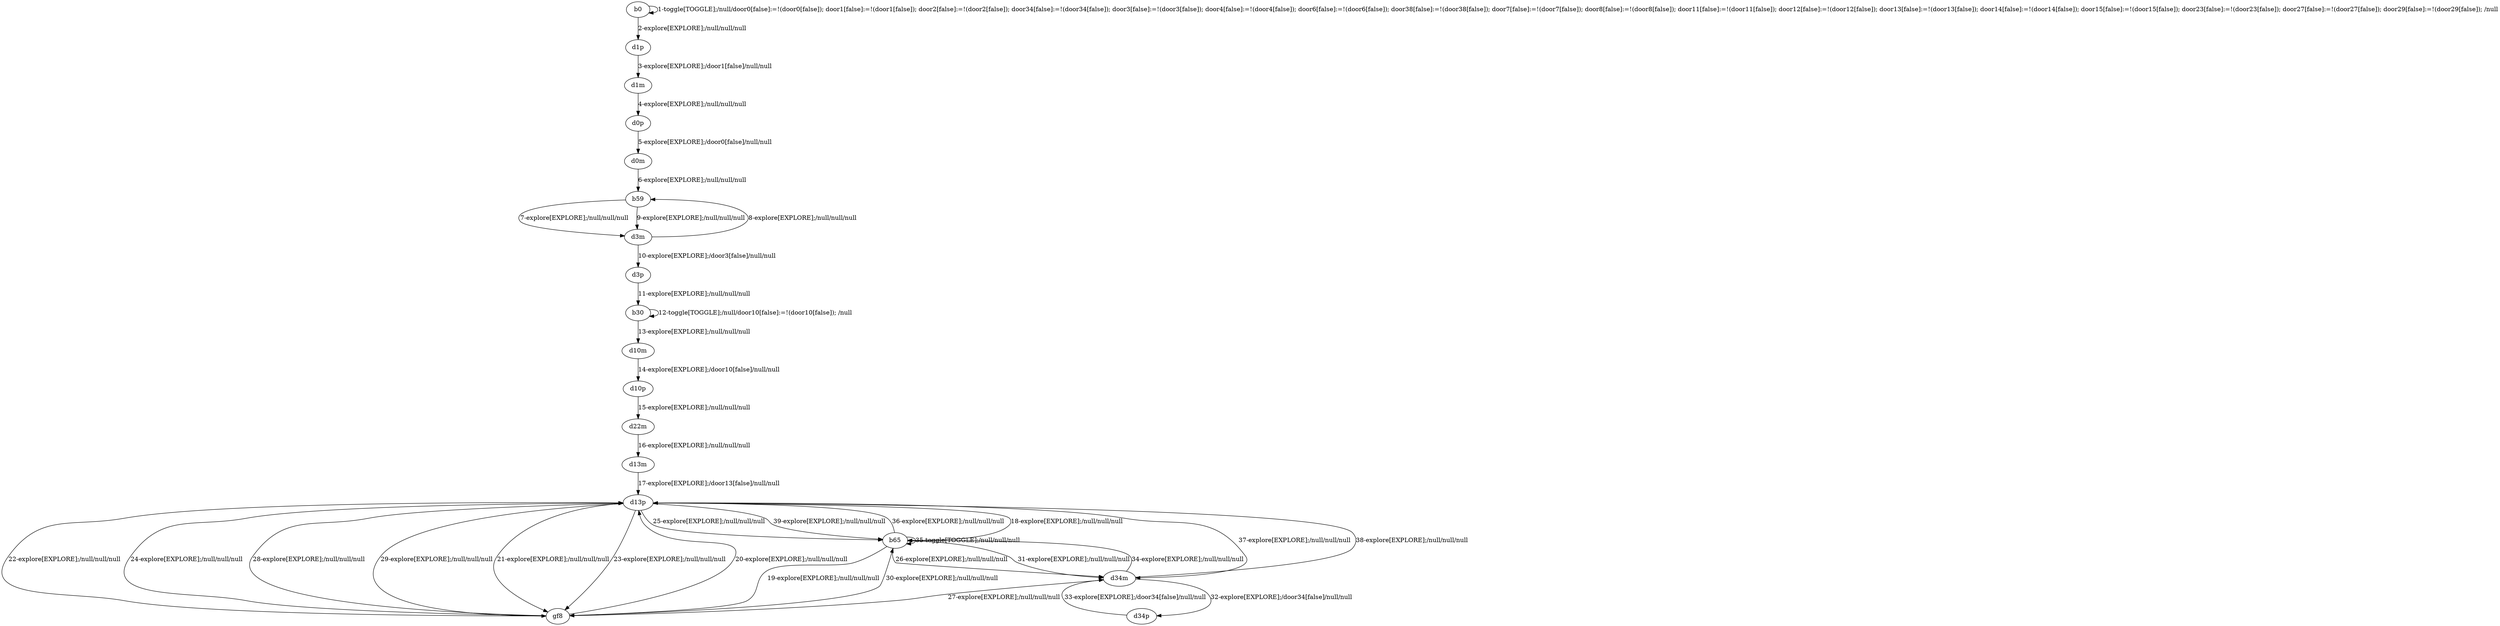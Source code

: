 # Total number of goals covered by this test: 3
# gf8 --> b65
# d34p --> d34m
# d34m --> d34p

digraph g {
"b0" -> "b0" [label = "1-toggle[TOGGLE];/null/door0[false]:=!(door0[false]); door1[false]:=!(door1[false]); door2[false]:=!(door2[false]); door34[false]:=!(door34[false]); door3[false]:=!(door3[false]); door4[false]:=!(door4[false]); door6[false]:=!(door6[false]); door38[false]:=!(door38[false]); door7[false]:=!(door7[false]); door8[false]:=!(door8[false]); door11[false]:=!(door11[false]); door12[false]:=!(door12[false]); door13[false]:=!(door13[false]); door14[false]:=!(door14[false]); door15[false]:=!(door15[false]); door23[false]:=!(door23[false]); door27[false]:=!(door27[false]); door29[false]:=!(door29[false]); /null"];
"b0" -> "d1p" [label = "2-explore[EXPLORE];/null/null/null"];
"d1p" -> "d1m" [label = "3-explore[EXPLORE];/door1[false]/null/null"];
"d1m" -> "d0p" [label = "4-explore[EXPLORE];/null/null/null"];
"d0p" -> "d0m" [label = "5-explore[EXPLORE];/door0[false]/null/null"];
"d0m" -> "b59" [label = "6-explore[EXPLORE];/null/null/null"];
"b59" -> "d3m" [label = "7-explore[EXPLORE];/null/null/null"];
"d3m" -> "b59" [label = "8-explore[EXPLORE];/null/null/null"];
"b59" -> "d3m" [label = "9-explore[EXPLORE];/null/null/null"];
"d3m" -> "d3p" [label = "10-explore[EXPLORE];/door3[false]/null/null"];
"d3p" -> "b30" [label = "11-explore[EXPLORE];/null/null/null"];
"b30" -> "b30" [label = "12-toggle[TOGGLE];/null/door10[false]:=!(door10[false]); /null"];
"b30" -> "d10m" [label = "13-explore[EXPLORE];/null/null/null"];
"d10m" -> "d10p" [label = "14-explore[EXPLORE];/door10[false]/null/null"];
"d10p" -> "d22m" [label = "15-explore[EXPLORE];/null/null/null"];
"d22m" -> "d13m" [label = "16-explore[EXPLORE];/null/null/null"];
"d13m" -> "d13p" [label = "17-explore[EXPLORE];/door13[false]/null/null"];
"d13p" -> "b65" [label = "18-explore[EXPLORE];/null/null/null"];
"b65" -> "gf8" [label = "19-explore[EXPLORE];/null/null/null"];
"gf8" -> "d13p" [label = "20-explore[EXPLORE];/null/null/null"];
"d13p" -> "gf8" [label = "21-explore[EXPLORE];/null/null/null"];
"gf8" -> "d13p" [label = "22-explore[EXPLORE];/null/null/null"];
"d13p" -> "gf8" [label = "23-explore[EXPLORE];/null/null/null"];
"gf8" -> "d13p" [label = "24-explore[EXPLORE];/null/null/null"];
"d13p" -> "b65" [label = "25-explore[EXPLORE];/null/null/null"];
"b65" -> "d34m" [label = "26-explore[EXPLORE];/null/null/null"];
"d34m" -> "gf8" [label = "27-explore[EXPLORE];/null/null/null"];
"gf8" -> "d13p" [label = "28-explore[EXPLORE];/null/null/null"];
"d13p" -> "gf8" [label = "29-explore[EXPLORE];/null/null/null"];
"gf8" -> "b65" [label = "30-explore[EXPLORE];/null/null/null"];
"b65" -> "d34m" [label = "31-explore[EXPLORE];/null/null/null"];
"d34m" -> "d34p" [label = "32-explore[EXPLORE];/door34[false]/null/null"];
"d34p" -> "d34m" [label = "33-explore[EXPLORE];/door34[false]/null/null"];
"d34m" -> "b65" [label = "34-explore[EXPLORE];/null/null/null"];
"b65" -> "b65" [label = "35-toggle[TOGGLE];/null/null/null"];
"b65" -> "d13p" [label = "36-explore[EXPLORE];/null/null/null"];
"d13p" -> "d34m" [label = "37-explore[EXPLORE];/null/null/null"];
"d34m" -> "d13p" [label = "38-explore[EXPLORE];/null/null/null"];
"d13p" -> "b65" [label = "39-explore[EXPLORE];/null/null/null"];
}